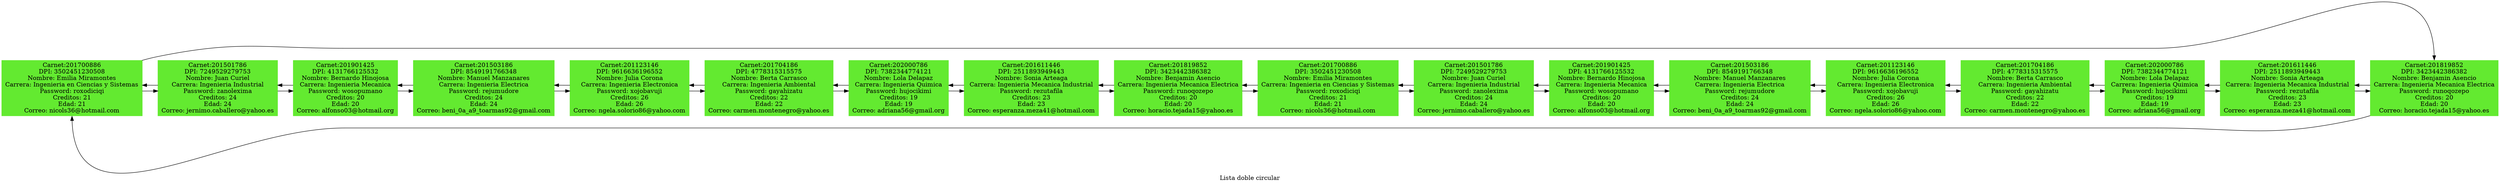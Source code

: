 digraph G{
rankdir = LR;
node [style=filled,color="#63EA30"];
label="Lista doble circular"
color=black
n_0[label="Carnet:201700886\nDPI: 3502451230508\nNombre: Emilia Miramontes\nCarrera: Ingenieria en Ciencias y Sistemas\nPassword: roxodiciqi\nCreditos: 21\nEdad: 21\nCorreo: nicols36@hotmail.com",shape=box];
n_1[label="Carnet:201501786\nDPI: 7249529279753\nNombre: Juan Curiel\nCarrera: Ingenieria Industrial\nPassword: zanolexima\nCreditos: 24\nEdad: 24\nCorreo: jernimo.caballero@yahoo.es",shape=box];
n_2[label="Carnet:201901425\nDPI: 4131766125532\nNombre: Bernardo Hinojosa\nCarrera: Ingenieria Mecanica\nPassword: wosopumano\nCreditos: 20\nEdad: 20\nCorreo: alfonso03@hotmail.org",shape=box];
n_3[label="Carnet:201503186\nDPI: 8549191766348\nNombre: Manuel Manzanares\nCarrera: Ingenieria Electrica\nPassword: rejumudore\nCreditos: 24\nEdad: 24\nCorreo: beni_0a_a9_toarmas92@gmail.com",shape=box];
n_4[label="Carnet:201123146\nDPI: 9616636196552\nNombre: Julia Corona\nCarrera: Ingenieria Electronica\nPassword: xojobavuji\nCreditos: 26\nEdad: 26\nCorreo: ngela.solorio86@yahoo.com",shape=box];
n_5[label="Carnet:201704186\nDPI: 4778315315575\nNombre: Berta Carrasco\nCarrera: Ingenieria Ambiental\nPassword: gayahizatu\nCreditos: 22\nEdad: 22\nCorreo: carmen.montenegro@yahoo.es",shape=box];
n_6[label="Carnet:202000786\nDPI: 7382344774121\nNombre: Lola Delapaz\nCarrera: Ingenieria Quimica\nPassword: hujocikimi\nCreditos: 19\nEdad: 19\nCorreo: adriana56@gmail.org",shape=box];
n_7[label="Carnet:201611446\nDPI: 2511893949443\nNombre: Sonia Arteaga\nCarrera: Ingenieria Mecanica Industrial\nPassword: rezutafila\nCreditos: 23\nEdad: 23\nCorreo: esperanza.meza41@hotmail.com",shape=box];
n_8[label="Carnet:201819852\nDPI: 3423442386382\nNombre: Benjamin Asencio\nCarrera: Ingenieria Mecanica Electrica\nPassword: runoqozepo\nCreditos: 20\nEdad: 20\nCorreo: horacio.tejada15@yahoo.es",shape=box];
n_9[label="Carnet:201700886\nDPI: 3502451230508\nNombre: Emilia Miramontes\nCarrera: Ingenieria en Ciencias y Sistemas\nPassword: roxodiciqi\nCreditos: 21\nEdad: 21\nCorreo: nicols36@hotmail.com",shape=box];
n_10[label="Carnet:201501786\nDPI: 7249529279753\nNombre: Juan Curiel\nCarrera: Ingenieria Industrial\nPassword: zanolexima\nCreditos: 24\nEdad: 24\nCorreo: jernimo.caballero@yahoo.es",shape=box];
n_11[label="Carnet:201901425\nDPI: 4131766125532\nNombre: Bernardo Hinojosa\nCarrera: Ingenieria Mecanica\nPassword: wosopumano\nCreditos: 20\nEdad: 20\nCorreo: alfonso03@hotmail.org",shape=box];
n_12[label="Carnet:201503186\nDPI: 8549191766348\nNombre: Manuel Manzanares\nCarrera: Ingenieria Electrica\nPassword: rejumudore\nCreditos: 24\nEdad: 24\nCorreo: beni_0a_a9_toarmas92@gmail.com",shape=box];
n_13[label="Carnet:201123146\nDPI: 9616636196552\nNombre: Julia Corona\nCarrera: Ingenieria Electronica\nPassword: xojobavuji\nCreditos: 26\nEdad: 26\nCorreo: ngela.solorio86@yahoo.com",shape=box];
n_14[label="Carnet:201704186\nDPI: 4778315315575\nNombre: Berta Carrasco\nCarrera: Ingenieria Ambiental\nPassword: gayahizatu\nCreditos: 22\nEdad: 22\nCorreo: carmen.montenegro@yahoo.es",shape=box];
n_15[label="Carnet:202000786\nDPI: 7382344774121\nNombre: Lola Delapaz\nCarrera: Ingenieria Quimica\nPassword: hujocikimi\nCreditos: 19\nEdad: 19\nCorreo: adriana56@gmail.org",shape=box];
n_16[label="Carnet:201611446\nDPI: 2511893949443\nNombre: Sonia Arteaga\nCarrera: Ingenieria Mecanica Industrial\nPassword: rezutafila\nCreditos: 23\nEdad: 23\nCorreo: esperanza.meza41@hotmail.com",shape=box];
n_17[label="Carnet:201819852\nDPI: 3423442386382\nNombre: Benjamin Asencio\nCarrera: Ingenieria Mecanica Electrica\nPassword: runoqozepo\nCreditos: 20\nEdad: 20\nCorreo: horacio.tejada15@yahoo.es",shape=box];
n_0->n_1;
n_1->n_0;
n_1->n_2;
n_2->n_1;
n_2->n_3;
n_3->n_2;
n_3->n_4;
n_4->n_3;
n_4->n_5;
n_5->n_4;
n_5->n_6;
n_6->n_5;
n_6->n_7;
n_7->n_6;
n_7->n_8;
n_8->n_7;
n_8->n_9;
n_9->n_8;
n_9->n_10;
n_10->n_9;
n_10->n_11;
n_11->n_10;
n_11->n_12;
n_12->n_11;
n_12->n_13;
n_13->n_12;
n_13->n_14;
n_14->n_13;
n_14->n_15;
n_15->n_14;
n_15->n_16;
n_16->n_15;
n_16 ->n_17;
n_17 ->n_16;
n_0 ->n_17:n;
n_17 ->n_0:s;
}
